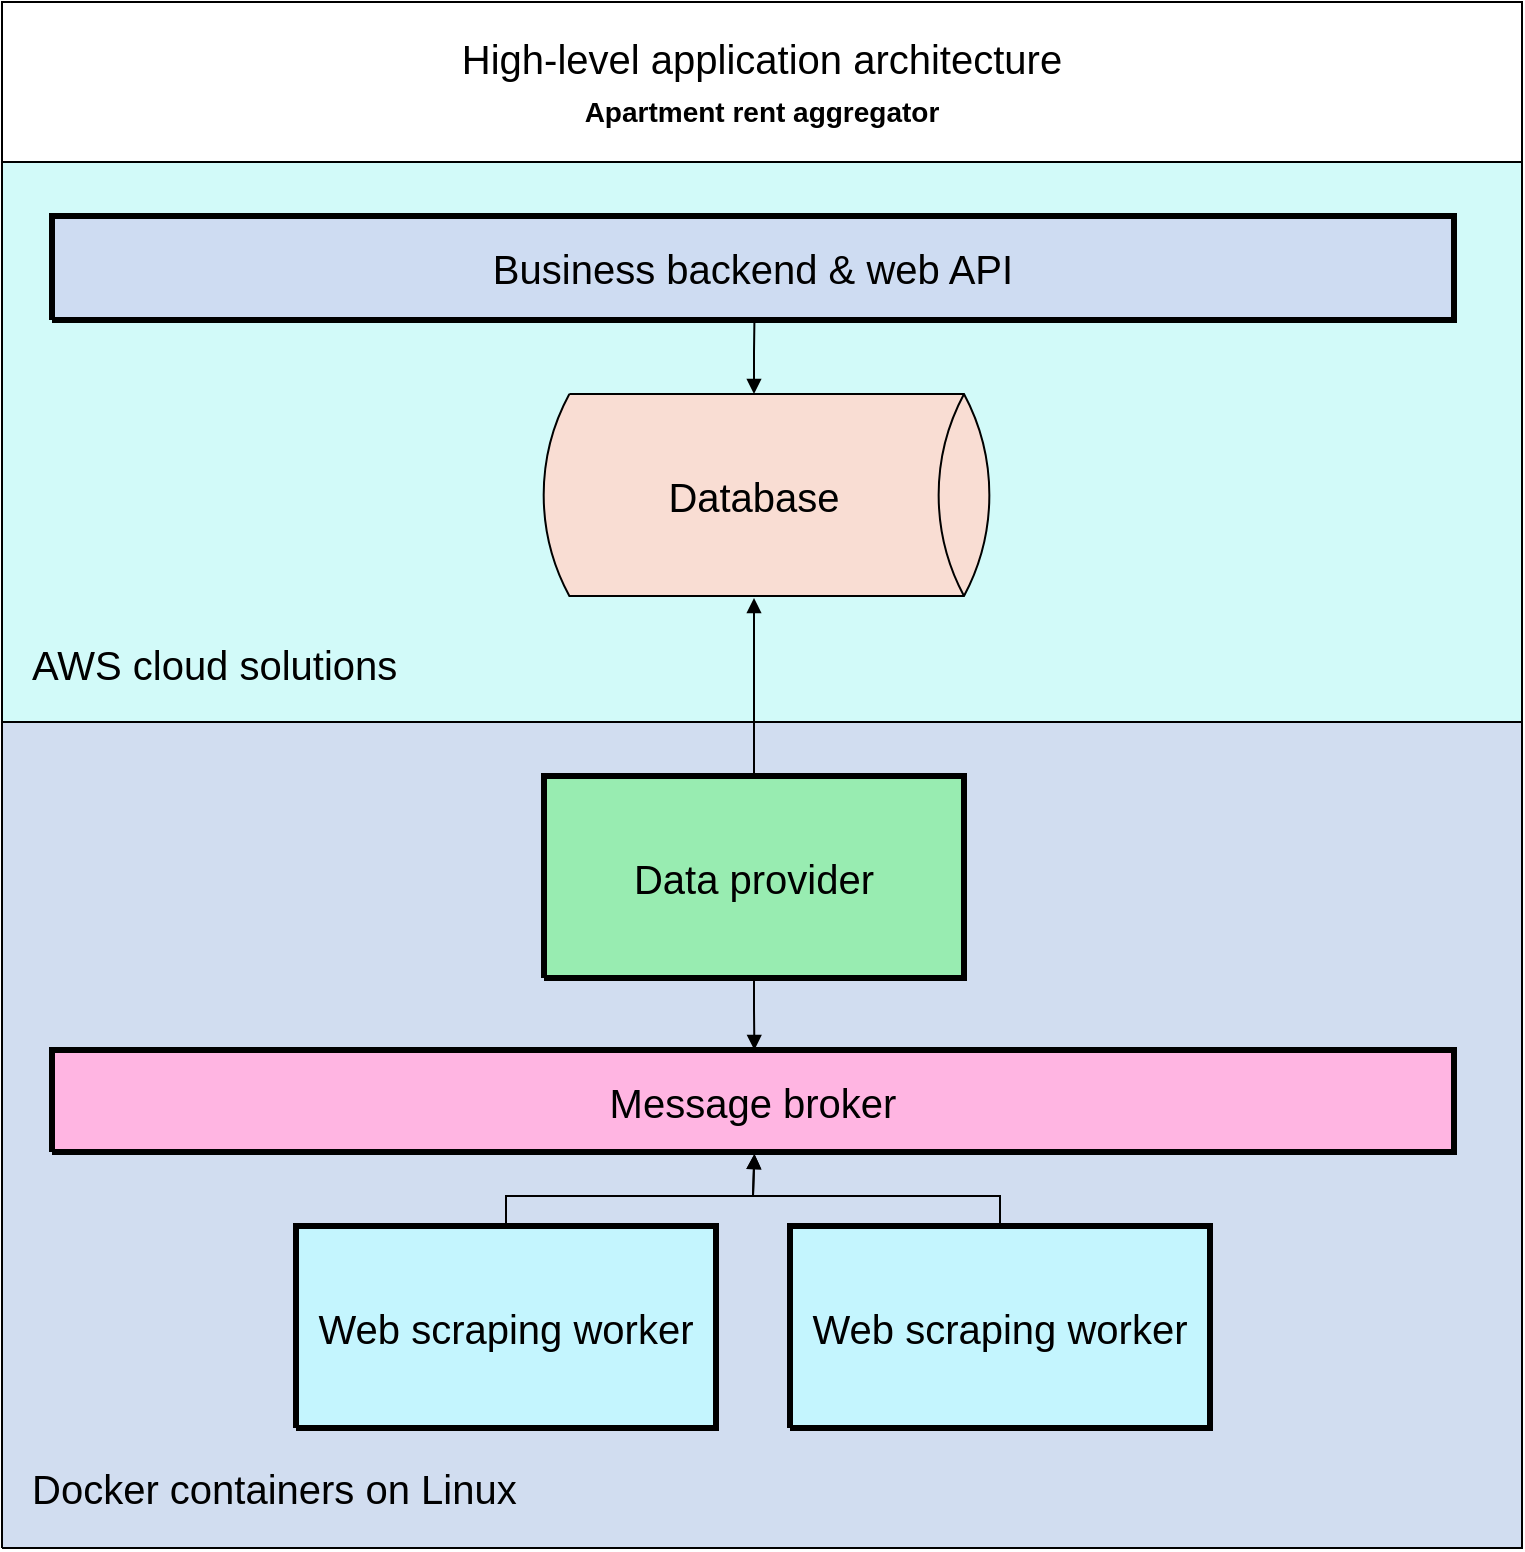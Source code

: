 <mxfile version="21.2.1" type="github" pages="2">
  <diagram name="High-level application" id="High-level_application">
    <mxGraphModel dx="1434" dy="756" grid="1" gridSize="10" guides="1" tooltips="1" connect="1" arrows="1" fold="1" page="0" pageScale="1" pageWidth="850" pageHeight="1100" math="0" shadow="0">
      <root>
        <mxCell id="0" />
        <mxCell id="1" parent="0" />
        <UserObject label="&lt;div style=&quot;font-size: 20px;&quot;&gt;&lt;p style=&quot;text-align: left; margin-right: 0px; margin-top: 0px; margin-bottom: 0px; text-indent: 0px; vertical-align: bottom; direction: ltr; font-size: 20px;&quot;&gt;&lt;font style=&quot;font-size: 20px; color: rgb(0, 0, 0); direction: ltr; letter-spacing: 0px; line-height: 120%; opacity: 1;&quot;&gt;&lt;br style=&quot;font-size: 20px;&quot;&gt;&lt;/font&gt;&lt;/p&gt;&lt;/div&gt;" tags="Background" id="2">
          <mxCell style="verticalAlign=bottom;align=left;overflow=width;vsdxID=1;fillColor=#d2faf9;gradientColor=none;shape=stencil(nZBLDoAgDERP0z3SIyjew0SURgSD+Lu9kMZoXLhwN9O+tukAlrNpJg1SzDH4QW/URgNYgZTkjA4UkwJUgGXng+6DX1zLfmoymdXo17xh5zmRJ6Q42BWCfc2oJfdAr+Yv+AP9Cb7OJ3H/2JG1HNGz/84klThPVCc=);strokeColor=#000000;spacingBottom=3;points=[[0.5,0,0],[0.5,1,0],[0,0.5,0],[0.5,0.5,0],[1,0.5,0]];labelBackgroundColor=none;rounded=0;html=1;whiteSpace=wrap;fontFamily=Helvetica;fontSize=20;" parent="1" vertex="1">
            <mxGeometry x="30" y="100" width="760" height="280" as="geometry" />
          </mxCell>
        </UserObject>
        <mxCell id="wI_4me5x3G9-VKCZE_0J-16" value="&lt;span style=&quot;color: rgb(0, 0, 0); font-size: 20px; font-style: normal; font-variant-ligatures: normal; font-variant-caps: normal; font-weight: 400; letter-spacing: normal; orphans: 2; text-align: left; text-indent: 0px; text-transform: none; widows: 2; word-spacing: 0px; -webkit-text-stroke-width: 0px; text-decoration-thickness: initial; text-decoration-style: initial; text-decoration-color: initial; float: none; display: inline !important;&quot;&gt;AWS cloud solutions&lt;/span&gt;" style="text;whiteSpace=wrap;html=1;labelBackgroundColor=none;spacingLeft=15;spacing=0;spacingBottom=0;spacingTop=5;movable=1;resizable=1;rotatable=1;deletable=1;editable=1;locked=0;connectable=1;fontFamily=Helvetica;fontSize=20;" vertex="1" parent="1">
          <mxGeometry x="30" y="330" width="220" height="50" as="geometry" />
        </mxCell>
        <mxCell id="wI_4me5x3G9-VKCZE_0J-20" value="" style="group;fontFamily=Helvetica;fontSize=20;" vertex="1" connectable="0" parent="1">
          <mxGeometry x="30" y="380" width="760" height="412" as="geometry" />
        </mxCell>
        <UserObject label="&lt;div style=&quot;font-size: 20px;&quot;&gt;&lt;p style=&quot;text-align: left; margin-right: 0px; margin-top: 0px; margin-bottom: 0px; text-indent: 0px; vertical-align: bottom; direction: ltr; font-size: 20px;&quot;&gt;&lt;font style=&quot;font-size: 20px; color: rgb(0, 0, 0); direction: ltr; letter-spacing: 0px; line-height: 120%; opacity: 1;&quot;&gt;&lt;br style=&quot;font-size: 20px;&quot;&gt;&lt;/font&gt;&lt;/p&gt;&lt;/div&gt;" tags="Background" id="5">
          <mxCell style="verticalAlign=bottom;align=left;overflow=width;vsdxID=3;fillColor=#d1ddf0;gradientColor=none;shape=stencil(nZBLDoAgDERP0z3SIyjew0SURgSD+Lu9kMZoXLhwN9O+tukAlrNpJg1SzDH4QW/URgNYgZTkjA4UkwJUgGXng+6DX1zLfmoymdXo17xh5zmRJ6Q42BWCfc2oJfdAr+Yv+AP9Cb7OJ3H/2JG1HNGz/84klThPVCc=);strokeColor=#000000;spacingBottom=3;points=[[0.5,0,0],[0.5,1,0],[0,0.5,0],[0.5,0.5,0],[1,0.5,0]];labelBackgroundColor=none;rounded=0;html=1;whiteSpace=wrap;fontFamily=Helvetica;fontSize=20;" parent="wI_4me5x3G9-VKCZE_0J-20" vertex="1">
            <mxGeometry width="760" height="413.022" as="geometry" />
          </mxCell>
        </UserObject>
        <UserObject label="&lt;div style=&quot;font-size: 20px;&quot;&gt;&lt;p style=&quot;text-align: center; margin: 0px; text-indent: 0px; vertical-align: middle; direction: ltr; font-size: 20px;&quot;&gt;&lt;font style=&quot;font-size: 20px; color: rgb(0, 0, 0); direction: ltr; letter-spacing: 0px; line-height: 120%; opacity: 1;&quot;&gt;Business backend &amp;amp; web API&lt;br style=&quot;font-size: 20px;&quot;&gt;&lt;/font&gt;&lt;/p&gt;&lt;/div&gt;" tags="Background" id="3">
          <mxCell style="verticalAlign=middle;align=center;overflow=width;vsdxID=91;fillColor=#cedcf2;gradientColor=none;shape=stencil(nZBLDoAgDERP0z3SIyjew0SURgSD+Lu9kMZoXLhwN9O+tukAlrNpJg1SzDH4QW/URgNYgZTkjA4UkwJUgGXng+6DX1zLfmoymdXo17xh5zmRJ6Q42BWCfc2oJfdAr+Yv+AP9Cb7OJ3H/2JG1HNGz/84klThPVCc=);strokeColor=#000000;strokeWidth=3;points=[[0.5,0,0],[0.5,0,0],[0.5,0.5,0],[0.5,0.5,0],[1,0.5,0],[0.5,0,0]];labelBackgroundColor=none;rounded=0;html=1;whiteSpace=wrap;fontFamily=Helvetica;fontSize=20;" parent="1" vertex="1">
            <mxGeometry x="55" y="127" width="701" height="52" as="geometry" />
          </mxCell>
        </UserObject>
        <UserObject label="&lt;div style=&quot;font-size: 20px;&quot;&gt;&lt;font style=&quot;font-size: 20px; color: rgb(0, 0, 0); direction: ltr; letter-spacing: 0px; line-height: 120%; opacity: 1;&quot;&gt;Database&lt;br style=&quot;font-size: 20px;&quot;&gt;&lt;/font&gt;&lt;/div&gt;" tags="Flowchart" id="4">
          <mxCell style="verticalAlign=middle;align=center;overflow=width;vsdxID=90;fillColor=#f9ddd3;gradientColor=none;shape=stencil(1VNBEoIwDHxNj3RCK/gA1H90pEDHSplQBX5vsYKA9ujB22azSWablPCsrUQjCYPWornITuW2IvxAGFN1JVFZhwg/Ep4VBmWJ5lbnPm7EqBzR1dzHDr2vSynsxiIGgyfgGZ28Vqt6oY0BwlKBZ5fBlzSJKY+9GIepOqUs8Vyg4Rz3kehVG6GxwipTL8eBFljKyI2LCi3KVartpGwWdBz28uF7mv3dDtA939pJKKQrO4G3/IkbB94rLZTW/iLmfGjff7dDCLreOHZge/SO8h+GHx8=);strokeColor=#000000;spacingTop=-1;spacingBottom=-1;spacingLeft=-1;spacingRight=-1;points=[[0.5,0,0],[0.5,0,0],[1.06,0.5,0],[1,0.5,0]];labelBackgroundColor=none;rounded=0;html=1;whiteSpace=wrap;fontFamily=Helvetica;fontSize=20;" parent="1" vertex="1">
            <mxGeometry x="301" y="216" width="210" height="101" as="geometry" />
          </mxCell>
        </UserObject>
        <UserObject label="&lt;div style=&quot;font-size: 20px;&quot;&gt;&lt;p style=&quot;text-align: center; margin: 0px; text-indent: 0px; vertical-align: middle; direction: ltr; font-size: 20px;&quot;&gt;&lt;font style=&quot;font-size: 20px; color: rgb(0, 0, 0); direction: ltr; letter-spacing: 0px; line-height: 120%; opacity: 1;&quot;&gt;Data provider&lt;br style=&quot;font-size: 20px;&quot;&gt;&lt;/font&gt;&lt;/p&gt;&lt;/div&gt;" tags="Background" id="6">
          <mxCell style="verticalAlign=middle;align=center;overflow=width;vsdxID=92;fillColor=#98ecb1;gradientColor=none;shape=stencil(nZBLDoAgDERP0z3SIyjew0SURgSD+Lu9kMZoXLhwN9O+tukAlrNpJg1SzDH4QW/URgNYgZTkjA4UkwJUgGXng+6DX1zLfmoymdXo17xh5zmRJ6Q42BWCfc2oJfdAr+Yv+AP9Cb7OJ3H/2JG1HNGz/84klThPVCc=);strokeColor=#000000;strokeWidth=3;points=[[0.5,0,0],[0.5,0,0],[0.5,0.5,0],[0.5,0.5,0],[1,0.5,0],[0.5,0,0]];labelBackgroundColor=none;rounded=0;html=1;whiteSpace=wrap;fontFamily=Helvetica;fontSize=20;" parent="1" vertex="1">
            <mxGeometry x="301" y="407" width="210" height="101" as="geometry" />
          </mxCell>
        </UserObject>
        <UserObject label="&lt;div style=&quot;font-size: 20px;&quot;&gt;&lt;p style=&quot;text-align: center; margin: 0px; text-indent: 0px; vertical-align: middle; direction: ltr; font-size: 20px;&quot;&gt;&lt;font style=&quot;font-size: 20px; color: rgb(0, 0, 0); direction: ltr; letter-spacing: 0px; line-height: 120%; opacity: 1;&quot;&gt;Message broker&lt;br style=&quot;font-size: 20px;&quot;&gt;&lt;/font&gt;&lt;/p&gt;&lt;/div&gt;" tags="Background" id="7">
          <mxCell style="verticalAlign=middle;align=center;overflow=width;vsdxID=93;fillColor=#ffb5e2;gradientColor=none;shape=stencil(nZBLDoAgDERP0z3SIyjew0SURgSD+Lu9kMZoXLhwN9O+tukAlrNpJg1SzDH4QW/URgNYgZTkjA4UkwJUgGXng+6DX1zLfmoymdXo17xh5zmRJ6Q42BWCfc2oJfdAr+Yv+AP9Cb7OJ3H/2JG1HNGz/84klThPVCc=);strokeColor=#000000;strokeWidth=3;points=[[0.5,0,0],[0.5,0,0],[0.5,0.5,0],[0.5,0.5,0],[1,0.5,0],[0.5,0,0]];labelBackgroundColor=none;rounded=0;html=1;whiteSpace=wrap;fontFamily=Helvetica;fontSize=20;" parent="1" vertex="1">
            <mxGeometry x="55" y="544" width="701" height="51" as="geometry" />
          </mxCell>
        </UserObject>
        <UserObject label="&lt;div style=&quot;font-size: 20px;&quot;&gt;&lt;p style=&quot;text-align: center; margin: 0px; text-indent: 0px; vertical-align: middle; direction: ltr; font-size: 20px;&quot;&gt;&lt;font style=&quot;font-size: 20px; color: rgb(0, 0, 0); direction: ltr; letter-spacing: 0px; line-height: 120%; opacity: 1;&quot;&gt;Web scraping worker&lt;br style=&quot;font-size: 20px;&quot;&gt;&lt;/font&gt;&lt;/p&gt;&lt;/div&gt;" tags="Background" id="8">
          <mxCell style="verticalAlign=middle;align=center;overflow=width;vsdxID=94;fillColor=#c4f5fe;gradientColor=none;shape=stencil(nZBLDoAgDERP0z3SIyjew0SURgSD+Lu9kMZoXLhwN9O+tukAlrNpJg1SzDH4QW/URgNYgZTkjA4UkwJUgGXng+6DX1zLfmoymdXo17xh5zmRJ6Q42BWCfc2oJfdAr+Yv+AP9Cb7OJ3H/2JG1HNGz/84klThPVCc=);strokeColor=#000000;strokeWidth=3;points=[[0.5,0,0],[0.5,0,0],[0.5,0.5,0],[0.5,0.5,0],[1,0.5,0],[0.5,0,0]];labelBackgroundColor=none;rounded=0;html=1;whiteSpace=wrap;fontFamily=Helvetica;fontSize=20;" parent="1" vertex="1">
            <mxGeometry x="177" y="632" width="210" height="101" as="geometry" />
          </mxCell>
        </UserObject>
        <UserObject label="&lt;div style=&quot;&quot;&gt;&lt;p style=&quot;font-size: 20px; text-align: center; margin: 0px; text-indent: 0px; vertical-align: top; direction: ltr;&quot;&gt;&lt;span style=&quot;letter-spacing: 0px; background-color: initial;&quot;&gt;High-level application architecture&lt;/span&gt;&lt;br&gt;&lt;/p&gt;&lt;p style=&quot;text-align: center; margin: 0px; text-indent: 0px; vertical-align: top; direction: ltr;&quot;&gt;&lt;font style=&quot;font-size: 14px;&quot;&gt;&lt;b&gt;Apartment rent aggregator&lt;/b&gt;&lt;/font&gt;&lt;span style=&quot;font-size: 20px; letter-spacing: 0px; background-color: initial;&quot;&gt;&lt;br&gt;&lt;/span&gt;&lt;/p&gt;&lt;/div&gt;" tags="Background" id="9">
          <mxCell style="verticalAlign=middle;align=center;overflow=width;vsdxID=89;fillColor=default;gradientColor=none;shape=stencil(nZBLDoAgDERP0z3SIyjew0SURgSD+Lu9kMZoXLhwN9O+tukAlrNpJg1SzDH4QW/URgNYgZTkjA4UkwJUgGXng+6DX1zLfmoymdXo17xh5zmRJ6Q42BWCfc2oJfdAr+Yv+AP9Cb7OJ3H/2JG1HNGz/84klThPVCc=);strokeColor=default;strokeWidth=1;points=[];labelBackgroundColor=none;rounded=0;html=1;whiteSpace=wrap;spacing=0;fontFamily=Helvetica;fontSize=20;" parent="1" vertex="1">
            <mxGeometry x="30" y="20" width="760" height="80" as="geometry" />
          </mxCell>
        </UserObject>
        <UserObject label="&lt;div style=&quot;font-size: 20px;&quot;&gt;&lt;p style=&quot;text-align: center; margin: 0px; text-indent: 0px; vertical-align: middle; direction: ltr; font-size: 20px;&quot;&gt;&lt;font style=&quot;font-size: 20px; color: rgb(0, 0, 0); direction: ltr; letter-spacing: 0px; line-height: 120%; opacity: 1;&quot;&gt;Web scraping worker&lt;br style=&quot;font-size: 20px;&quot;&gt;&lt;/font&gt;&lt;/p&gt;&lt;/div&gt;" tags="Background" id="10">
          <mxCell style="verticalAlign=middle;align=center;overflow=width;vsdxID=117;fillColor=#c4f5fe;gradientColor=none;shape=stencil(nZBLDoAgDERP0z3SIyjew0SURgSD+Lu9kMZoXLhwN9O+tukAlrNpJg1SzDH4QW/URgNYgZTkjA4UkwJUgGXng+6DX1zLfmoymdXo17xh5zmRJ6Q42BWCfc2oJfdAr+Yv+AP9Cb7OJ3H/2JG1HNGz/84klThPVCc=);strokeColor=#000000;strokeWidth=3;points=[[0.5,0,0],[0.5,0,0],[0.5,0.5,0],[0.5,0.5,0],[1,0.5,0],[0.5,0,0]];labelBackgroundColor=none;rounded=0;html=1;whiteSpace=wrap;fontFamily=Helvetica;fontSize=20;" parent="1" vertex="1">
            <mxGeometry x="424" y="632" width="210" height="101" as="geometry" />
          </mxCell>
        </UserObject>
        <UserObject label="" tags="Connector" id="11">
          <mxCell style="vsdxID=118;edgeStyle=none;startArrow=none;endArrow=block;startSize=5;endSize=5;strokeColor=#000000;spacingTop=0;spacingBottom=0;spacingLeft=0;spacingRight=0;verticalAlign=middle;html=1;labelBackgroundColor=#ffffff;rounded=0;exitX=0.5;exitY=0;exitDx=0;exitDy=0;exitPerimeter=0;entryX=0.501;entryY=1.02;entryDx=0;entryDy=0;entryPerimeter=0;fontFamily=Helvetica;fontSize=20;" parent="1" source="10" target="7" edge="1">
            <mxGeometry relative="1" as="geometry">
              <mxPoint as="offset" />
              <Array as="points">
                <mxPoint x="529" y="617" />
                <mxPoint x="405.5" y="617" />
              </Array>
            </mxGeometry>
          </mxCell>
        </UserObject>
        <UserObject label="" tags="Connector" id="12">
          <mxCell style="vsdxID=96;edgeStyle=none;startArrow=none;endArrow=block;startSize=5;endSize=5;strokeColor=#000000;spacingTop=0;spacingBottom=0;spacingLeft=0;spacingRight=0;verticalAlign=middle;html=1;labelBackgroundColor=#ffffff;rounded=0;exitX=0.5;exitY=0;exitDx=0;exitDy=0;exitPerimeter=0;entryX=0.501;entryY=1.02;entryDx=0;entryDy=0;entryPerimeter=0;fontFamily=Helvetica;fontSize=20;" parent="1" source="8" target="7" edge="1">
            <mxGeometry relative="1" as="geometry">
              <mxPoint as="offset" />
              <Array as="points">
                <mxPoint x="282" y="617" />
                <mxPoint x="405.49" y="617" />
              </Array>
            </mxGeometry>
          </mxCell>
        </UserObject>
        <UserObject label="" tags="Connector" id="13">
          <mxCell style="vsdxID=99;edgeStyle=none;startArrow=none;endArrow=block;startSize=5;endSize=5;strokeColor=#000000;spacingTop=0;spacingBottom=0;spacingLeft=0;spacingRight=0;verticalAlign=middle;html=1;labelBackgroundColor=#ffffff;rounded=0;exitX=0.5;exitY=0;exitDx=0;exitDy=0;exitPerimeter=0;entryX=0.5;entryY=1.01;entryDx=0;entryDy=0;entryPerimeter=0;fontFamily=Helvetica;fontSize=20;" parent="1" source="6" target="4" edge="1">
            <mxGeometry relative="1" as="geometry">
              <mxPoint x="-10" as="offset" />
              <Array as="points">
                <mxPoint x="406" y="355.43" />
                <mxPoint x="405.95" y="355.43" />
              </Array>
            </mxGeometry>
          </mxCell>
        </UserObject>
        <UserObject label="" tags="Connector" id="14">
          <mxCell style="vsdxID=102;edgeStyle=none;startArrow=none;endArrow=block;startSize=5;endSize=5;strokeColor=#000000;spacingTop=0;spacingBottom=0;spacingLeft=0;spacingRight=0;verticalAlign=middle;html=1;labelBackgroundColor=#ffffff;rounded=0;exitX=0.5;exitY=1.01;exitDx=0;exitDy=0;exitPerimeter=0;entryX=0.501;entryY=0;entryDx=0;entryDy=0;entryPerimeter=0;fontFamily=Helvetica;fontSize=20;" parent="1" source="6" target="7" edge="1">
            <mxGeometry relative="1" as="geometry">
              <mxPoint x="-10" y="-1" as="offset" />
              <Array as="points">
                <mxPoint x="406" y="524" />
                <mxPoint x="405.94" y="524" />
              </Array>
            </mxGeometry>
          </mxCell>
        </UserObject>
        <UserObject label="" tags="Connector" id="15">
          <mxCell style="vsdxID=116;edgeStyle=none;startArrow=none;endArrow=block;startSize=5;endSize=5;strokeColor=#000000;spacingTop=0;spacingBottom=0;spacingLeft=0;spacingRight=0;verticalAlign=middle;html=1;labelBackgroundColor=#ffffff;rounded=0;exitX=0.501;exitY=1.019;exitDx=0;exitDy=0;exitPerimeter=0;entryX=0.5;entryY=0;entryDx=0;entryDy=0;entryPerimeter=0;fontFamily=Helvetica;fontSize=20;" parent="1" source="3" target="4" edge="1">
            <mxGeometry relative="1" as="geometry">
              <mxPoint x="-10" as="offset" />
              <Array as="points">
                <mxPoint x="406" y="195" />
                <mxPoint x="405.92" y="195" />
              </Array>
            </mxGeometry>
          </mxCell>
        </UserObject>
        <mxCell id="wI_4me5x3G9-VKCZE_0J-17" value="&lt;span style=&quot;color: rgb(0, 0, 0); font-size: 20px; font-style: normal; font-variant-ligatures: normal; font-variant-caps: normal; font-weight: 400; letter-spacing: normal; orphans: 2; text-align: left; text-indent: 0px; text-transform: none; widows: 2; word-spacing: 0px; -webkit-text-stroke-width: 0px; text-decoration-thickness: initial; text-decoration-style: initial; text-decoration-color: initial; float: none; display: inline !important;&quot;&gt;Docker containers on Linux&lt;/span&gt;" style="text;whiteSpace=wrap;html=1;labelBackgroundColor=none;spacingLeft=15;spacing=0;spacingBottom=0;spacingTop=5;movable=1;resizable=1;rotatable=1;deletable=1;editable=1;locked=0;connectable=1;fontFamily=Helvetica;fontSize=20;" vertex="1" parent="1">
          <mxGeometry x="30" y="741.908" width="280" height="51.117" as="geometry" />
        </mxCell>
      </root>
    </mxGraphModel>
  </diagram>
  <diagram id="rdL2xZTq7Vs_gFtf2hAk" name="Business backend &amp; web API">
    <mxGraphModel dx="1834" dy="756" grid="1" gridSize="10" guides="1" tooltips="1" connect="1" arrows="1" fold="1" page="0" pageScale="1" pageWidth="850" pageHeight="1100" math="0" shadow="0">
      <root>
        <mxCell id="0" />
        <mxCell id="1" parent="0" />
        <mxCell id="CDx5S3gPCUcm8BOAOIRe-1" value="" style="rounded=0;whiteSpace=wrap;html=1;fillColor=#F5F5F5;fontFamily=Helvetica;" vertex="1" parent="1">
          <mxGeometry x="-150" y="320" width="960" height="630" as="geometry" />
        </mxCell>
        <UserObject label="&lt;div style=&quot;font-size: 1px&quot;&gt;&lt;p style=&quot;text-align:left;margin-left:25;margin-right:0;margin-top:0px;margin-bottom:0px;text-indent:0;vertical-align:bottom;direction:ltr;&quot;&gt;&lt;font style=&quot;font-size: 22.58px; color: rgb(0, 0, 0); direction: ltr; letter-spacing: 0px; line-height: 120%; opacity: 1;&quot;&gt;&lt;br&gt;&lt;/font&gt;&lt;/p&gt;&lt;/div&gt;" tags="Background" id="gksIDDGi-dU_mkhMfjs--5">
          <mxCell style="verticalAlign=bottom;align=left;overflow=width;vsdxID=1;fillColor=#d2faf9;gradientColor=none;shape=stencil(nZBLDoAgDERP0z3SIyjew0SURgSD+Lu9kMZoXLhwN9O+tukAlrNpJg1SzDH4QW/URgNYgZTkjA4UkwJUgGXng+6DX1zLfmoymdXo17xh5zmRJ6Q42BWCfc2oJfdAr+Yv+AP9Cb7OJ3H/2JG1HNGz/84klThPVCc=);strokeColor=#000000;spacingBottom=3;points=[[0.5,0,0],[0.5,1,0],[0,0.5,0],[0.5,0.5,0],[1,0.5,0]];labelBackgroundColor=none;rounded=0;html=1;whiteSpace=wrap;fontFamily=Helvetica;" vertex="1" parent="1">
            <mxGeometry x="20" y="370" width="760" height="140" as="geometry" />
          </mxCell>
        </UserObject>
        <UserObject label="&lt;div style=&quot;font-size: 1px&quot;&gt;&lt;p style=&quot;text-align:left;margin-left:25;margin-right:0;margin-top:0px;margin-bottom:0px;text-indent:0;vertical-align:bottom;direction:ltr;&quot;&gt;&lt;font style=&quot;font-size: 22.58px; color: rgb(0, 0, 0); direction: ltr; letter-spacing: 0px; line-height: 120%; opacity: 1;&quot;&gt;&lt;br&gt;&lt;/font&gt;&lt;/p&gt;&lt;/div&gt;" tags="Background" id="gksIDDGi-dU_mkhMfjs--2">
          <mxCell style="verticalAlign=bottom;align=left;overflow=width;vsdxID=3;fillColor=#d1ddf0;gradientColor=none;shape=stencil(nZBLDoAgDERP0z3SIyjew0SURgSD+Lu9kMZoXLhwN9O+tukAlrNpJg1SzDH4QW/URgNYgZTkjA4UkwJUgGXng+6DX1zLfmoymdXo17xh5zmRJ6Q42BWCfc2oJfdAr+Yv+AP9Cb7OJ3H/2JG1HNGz/84klThPVCc=);strokeColor=#000000;spacingBottom=3;points=[[0.5,0,0],[0.5,1,0],[0,0.5,0],[0.5,0.5,0],[1,0.5,0]];labelBackgroundColor=none;rounded=0;html=1;whiteSpace=wrap;fontFamily=Helvetica;" vertex="1" parent="1">
            <mxGeometry x="20" y="509" width="760" height="280" as="geometry" />
          </mxCell>
        </UserObject>
        <mxCell id="DNQMAdA4DDHm-7m9TcHZ-7" style="edgeStyle=orthogonalEdgeStyle;rounded=0;orthogonalLoop=1;jettySize=auto;html=1;startArrow=block;shape=flexArrow;fontFamily=Helvetica;" edge="1" parent="1" source="gksIDDGi-dU_mkhMfjs--7" target="gksIDDGi-dU_mkhMfjs--9">
          <mxGeometry relative="1" as="geometry" />
        </mxCell>
        <mxCell id="DNQMAdA4DDHm-7m9TcHZ-9" style="edgeStyle=orthogonalEdgeStyle;rounded=0;orthogonalLoop=1;jettySize=auto;html=1;shape=flexArrow;startArrow=block;dashed=1;strokeWidth=1;fontFamily=Helvetica;" edge="1" parent="1" source="gksIDDGi-dU_mkhMfjs--7" target="gksIDDGi-dU_mkhMfjs--19">
          <mxGeometry relative="1" as="geometry" />
        </mxCell>
        <UserObject label="&lt;div style=&quot;font-size: 20px;&quot;&gt;&lt;font style=&quot;font-size: 20px; color: rgb(0, 0, 0); direction: ltr; letter-spacing: 0px; line-height: 120%; opacity: 1;&quot;&gt;Database&lt;br style=&quot;font-size: 20px;&quot;&gt;&lt;/font&gt;&lt;/div&gt;" tags="Flowchart" id="gksIDDGi-dU_mkhMfjs--8">
          <mxCell style="verticalAlign=middle;align=center;overflow=width;vsdxID=90;fillColor=#f9ddd3;gradientColor=none;shape=stencil(1VNBEoIwDHxNj3RCK/gA1H90pEDHSplQBX5vsYKA9ujB22azSWablPCsrUQjCYPWornITuW2IvxAGFN1JVFZhwg/Ep4VBmWJ5lbnPm7EqBzR1dzHDr2vSynsxiIGgyfgGZ28Vqt6oY0BwlKBZ5fBlzSJKY+9GIepOqUs8Vyg4Rz3kehVG6GxwipTL8eBFljKyI2LCi3KVartpGwWdBz28uF7mv3dDtA939pJKKQrO4G3/IkbB94rLZTW/iLmfGjff7dDCLreOHZge/SO8h+GHx8=);strokeColor=#000000;spacingTop=-1;spacingBottom=-1;spacingLeft=-1;spacingRight=-1;points=[[0.5,0,0],[0.5,0,0],[1.06,0.5,0],[1,0.5,0]];labelBackgroundColor=none;rounded=0;html=1;whiteSpace=wrap;dashed=1;fontSize=20;fontFamily=Helvetica;" vertex="1" parent="1">
            <mxGeometry x="291" y="819" width="210" height="101" as="geometry" />
          </mxCell>
        </UserObject>
        <mxCell id="DNQMAdA4DDHm-7m9TcHZ-1" style="edgeStyle=orthogonalEdgeStyle;rounded=0;orthogonalLoop=1;jettySize=auto;html=1;dashed=1;strokeWidth=1;dashPattern=1 2;fontFamily=Helvetica;" edge="1" parent="1" source="gksIDDGi-dU_mkhMfjs--10" target="gksIDDGi-dU_mkhMfjs--8">
          <mxGeometry relative="1" as="geometry" />
        </mxCell>
        <mxCell id="gksIDDGi-dU_mkhMfjs--19" value="Telegram bot&lt;br&gt;user" style="shape=umlActor;verticalLabelPosition=bottom;verticalAlign=top;html=1;outlineConnect=0;fontSize=20;fontStyle=0;fontFamily=Helvetica;" vertex="1" parent="1">
          <mxGeometry x="-100" y="376" width="50" height="100" as="geometry" />
        </mxCell>
        <mxCell id="gksIDDGi-dU_mkhMfjs--6" value="&lt;span style=&quot;color: rgb(0, 0, 0); font-style: normal; font-variant-ligatures: normal; font-variant-caps: normal; font-weight: 400; letter-spacing: normal; orphans: 2; text-align: left; text-indent: 0px; text-transform: none; widows: 2; word-spacing: 0px; -webkit-text-stroke-width: 0px; text-decoration-thickness: initial; text-decoration-style: initial; text-decoration-color: initial; float: none; font-size: 20px; display: inline !important;&quot;&gt;&lt;font style=&quot;font-size: 20px;&quot;&gt;Minimal API&lt;/font&gt;&lt;/span&gt;" style="text;whiteSpace=wrap;html=1;labelBackgroundColor=none;spacingLeft=15;spacing=0;spacingBottom=0;spacingTop=5;movable=1;resizable=1;rotatable=1;deletable=1;editable=1;locked=0;connectable=1;fontFamily=Helvetica;fontSize=20;" vertex="1" parent="1">
          <mxGeometry x="20" y="464.019" width="220" height="44.981" as="geometry" />
        </mxCell>
        <mxCell id="gksIDDGi-dU_mkhMfjs--3" value="&lt;span style=&quot;color: rgb(0, 0, 0); font-size: 20px; font-style: normal; font-variant-ligatures: normal; font-variant-caps: normal; font-weight: 400; letter-spacing: normal; orphans: 2; text-align: left; text-indent: 0px; text-transform: none; widows: 2; word-spacing: 0px; -webkit-text-stroke-width: 0px; text-decoration-thickness: initial; text-decoration-style: initial; text-decoration-color: initial; float: none; display: inline !important;&quot;&gt;Application model&lt;/span&gt;" style="text;whiteSpace=wrap;html=1;labelBackgroundColor=none;spacingLeft=15;spacing=0;spacingBottom=0;spacingTop=5;movable=1;resizable=1;rotatable=1;deletable=1;editable=1;locked=0;connectable=1;fontSize=20;fontFamily=Helvetica;" vertex="1" parent="1">
          <mxGeometry x="20" y="739" width="280" height="50" as="geometry" />
        </mxCell>
        <UserObject label="&lt;div style=&quot;font-size: 20px;&quot;&gt;&lt;p style=&quot;text-align: center; margin: 0px; text-indent: 0px; vertical-align: middle; direction: ltr; font-size: 20px;&quot;&gt;&lt;font style=&quot;font-size: 20px; color: rgb(0, 0, 0); direction: ltr; letter-spacing: 0px; line-height: 120%; opacity: 1;&quot;&gt;Data access layer&lt;br style=&quot;font-size: 20px;&quot;&gt;&lt;/font&gt;&lt;/p&gt;&lt;/div&gt;" tags="Background" id="gksIDDGi-dU_mkhMfjs--10">
          <mxCell style="verticalAlign=middle;align=center;overflow=width;vsdxID=93;fillColor=#ffb5e2;gradientColor=none;shape=stencil(nZBLDoAgDERP0z3SIyjew0SURgSD+Lu9kMZoXLhwN9O+tukAlrNpJg1SzDH4QW/URgNYgZTkjA4UkwJUgGXng+6DX1zLfmoymdXo17xh5zmRJ6Q42BWCfc2oJfdAr+Yv+AP9Cb7OJ3H/2JG1HNGz/84klThPVCc=);strokeColor=#000000;strokeWidth=3;points=[[0.5,0,0],[0.5,0,0],[0.5,0.5,0],[0.5,0.5,0],[1,0.5,0],[0.5,0,0]];labelBackgroundColor=none;rounded=0;html=1;whiteSpace=wrap;fontSize=20;fontFamily=Helvetica;" vertex="1" parent="1">
            <mxGeometry x="45.5" y="679" width="701" height="51" as="geometry" />
          </mxCell>
        </UserObject>
        <UserObject label="&lt;div style=&quot;font-size: 20px;&quot;&gt;&lt;p style=&quot;text-align: center; margin: 0px; text-indent: 0px; vertical-align: middle; direction: ltr; font-size: 20px;&quot;&gt;&lt;font style=&quot;font-size: 20px; color: rgb(0, 0, 0); direction: ltr; letter-spacing: 0px; line-height: 120%; opacity: 1;&quot;&gt;Business logic layer&lt;br style=&quot;font-size: 20px;&quot;&gt;&lt;/font&gt;&lt;/p&gt;&lt;/div&gt;" tags="Background" id="gksIDDGi-dU_mkhMfjs--9">
          <mxCell style="verticalAlign=middle;align=center;overflow=width;vsdxID=92;fillColor=#98ecb1;gradientColor=none;shape=stencil(nZBLDoAgDERP0z3SIyjew0SURgSD+Lu9kMZoXLhwN9O+tukAlrNpJg1SzDH4QW/URgNYgZTkjA4UkwJUgGXng+6DX1zLfmoymdXo17xh5zmRJ6Q42BWCfc2oJfdAr+Yv+AP9Cb7OJ3H/2JG1HNGz/84klThPVCc=);strokeColor=#000000;strokeWidth=3;points=[[0.5,0,0],[0.5,0,0],[0.5,0.5,0],[0.5,0.5,0],[1,0.5,0],[0.5,0,0]];labelBackgroundColor=none;rounded=0;html=1;whiteSpace=wrap;fontSize=20;fontFamily=Helvetica;" vertex="1" parent="1">
            <mxGeometry x="291" y="549" width="210" height="101" as="geometry" />
          </mxCell>
        </UserObject>
        <mxCell id="DNQMAdA4DDHm-7m9TcHZ-2" style="edgeStyle=orthogonalEdgeStyle;rounded=0;orthogonalLoop=1;jettySize=auto;html=1;fontFamily=Helvetica;" edge="1" parent="1" source="gksIDDGi-dU_mkhMfjs--9" target="gksIDDGi-dU_mkhMfjs--10">
          <mxGeometry relative="1" as="geometry" />
        </mxCell>
        <UserObject label="&lt;div style=&quot;font-size: 20px;&quot;&gt;&lt;p style=&quot;text-align: center; margin: 0px; text-indent: 0px; vertical-align: middle; direction: ltr; font-size: 20px;&quot;&gt;&lt;font style=&quot;font-size: 20px; color: rgb(0, 0, 0); direction: ltr; letter-spacing: 0px; line-height: 120%; opacity: 1;&quot;&gt;Presentation layer&lt;br style=&quot;font-size: 20px;&quot;&gt;&lt;/font&gt;&lt;/p&gt;&lt;/div&gt;" tags="Background" id="gksIDDGi-dU_mkhMfjs--7">
          <mxCell style="verticalAlign=middle;align=center;overflow=width;vsdxID=91;fillColor=#cedcf2;gradientColor=none;shape=stencil(nZBLDoAgDERP0z3SIyjew0SURgSD+Lu9kMZoXLhwN9O+tukAlrNpJg1SzDH4QW/URgNYgZTkjA4UkwJUgGXng+6DX1zLfmoymdXo17xh5zmRJ6Q42BWCfc2oJfdAr+Yv+AP9Cb7OJ3H/2JG1HNGz/84klThPVCc=);strokeColor=#000000;strokeWidth=3;points=[[0.5,0,0],[0.5,0,0],[0.5,0.5,0],[0.5,0.5,0],[1,0.5,0],[0.5,0,0]];labelBackgroundColor=none;rounded=0;html=1;whiteSpace=wrap;fontSize=20;fontFamily=Helvetica;" vertex="1" parent="1">
            <mxGeometry x="45.5" y="400" width="701" height="52" as="geometry" />
          </mxCell>
        </UserObject>
        <mxCell id="CEoCrVbHOtHqmO5B8tua-3" value="Application environment" style="swimlane;whiteSpace=wrap;html=1;fontSize=14;fontFamily=Helvetica;startSize=25;" vertex="1" parent="1">
          <mxGeometry x="10" y="335" width="780" height="595" as="geometry">
            <mxRectangle x="10" y="335" width="180" height="30" as="alternateBounds" />
          </mxGeometry>
        </mxCell>
        <UserObject label="&lt;div style=&quot;&quot;&gt;&lt;p style=&quot;text-align: center; margin: 0px; text-indent: 0px; vertical-align: top; direction: ltr;&quot;&gt;&lt;span style=&quot;letter-spacing: 0px; background-color: initial;&quot;&gt;Business backend &amp;amp; web API&amp;nbsp;architecture&lt;/span&gt;&lt;br&gt;&lt;/p&gt;&lt;p style=&quot;text-align: center; margin: 0px; text-indent: 0px; vertical-align: top; direction: ltr;&quot;&gt;&lt;b&gt;&lt;font style=&quot;font-size: 14px;&quot;&gt;Apartment rent aggregator&lt;/font&gt;&lt;/b&gt;&lt;b style=&quot;letter-spacing: 0px; background-color: initial; font-size: 16px;&quot;&gt;&lt;br&gt;&lt;/b&gt;&lt;/p&gt;&lt;/div&gt;" tags="Background" id="xDa_hqLlNhh-wzN2-aVn-1">
          <mxCell style="verticalAlign=middle;align=center;overflow=width;vsdxID=89;fillColor=default;gradientColor=none;shape=stencil(nZBLDoAgDERP0z3SIyjew0SURgSD+Lu9kMZoXLhwN9O+tukAlrNpJg1SzDH4QW/URgNYgZTkjA4UkwJUgGXng+6DX1zLfmoymdXo17xh5zmRJ6Q42BWCfc2oJfdAr+Yv+AP9Cb7OJ3H/2JG1HNGz/84klThPVCc=);strokeColor=default;strokeWidth=1;points=[];labelBackgroundColor=none;rounded=0;html=1;whiteSpace=wrap;spacing=0;fontFamily=Helvetica;fontSize=20;" vertex="1" parent="1">
            <mxGeometry x="-150" y="240" width="960" height="80" as="geometry" />
          </mxCell>
        </UserObject>
      </root>
    </mxGraphModel>
  </diagram>
</mxfile>
